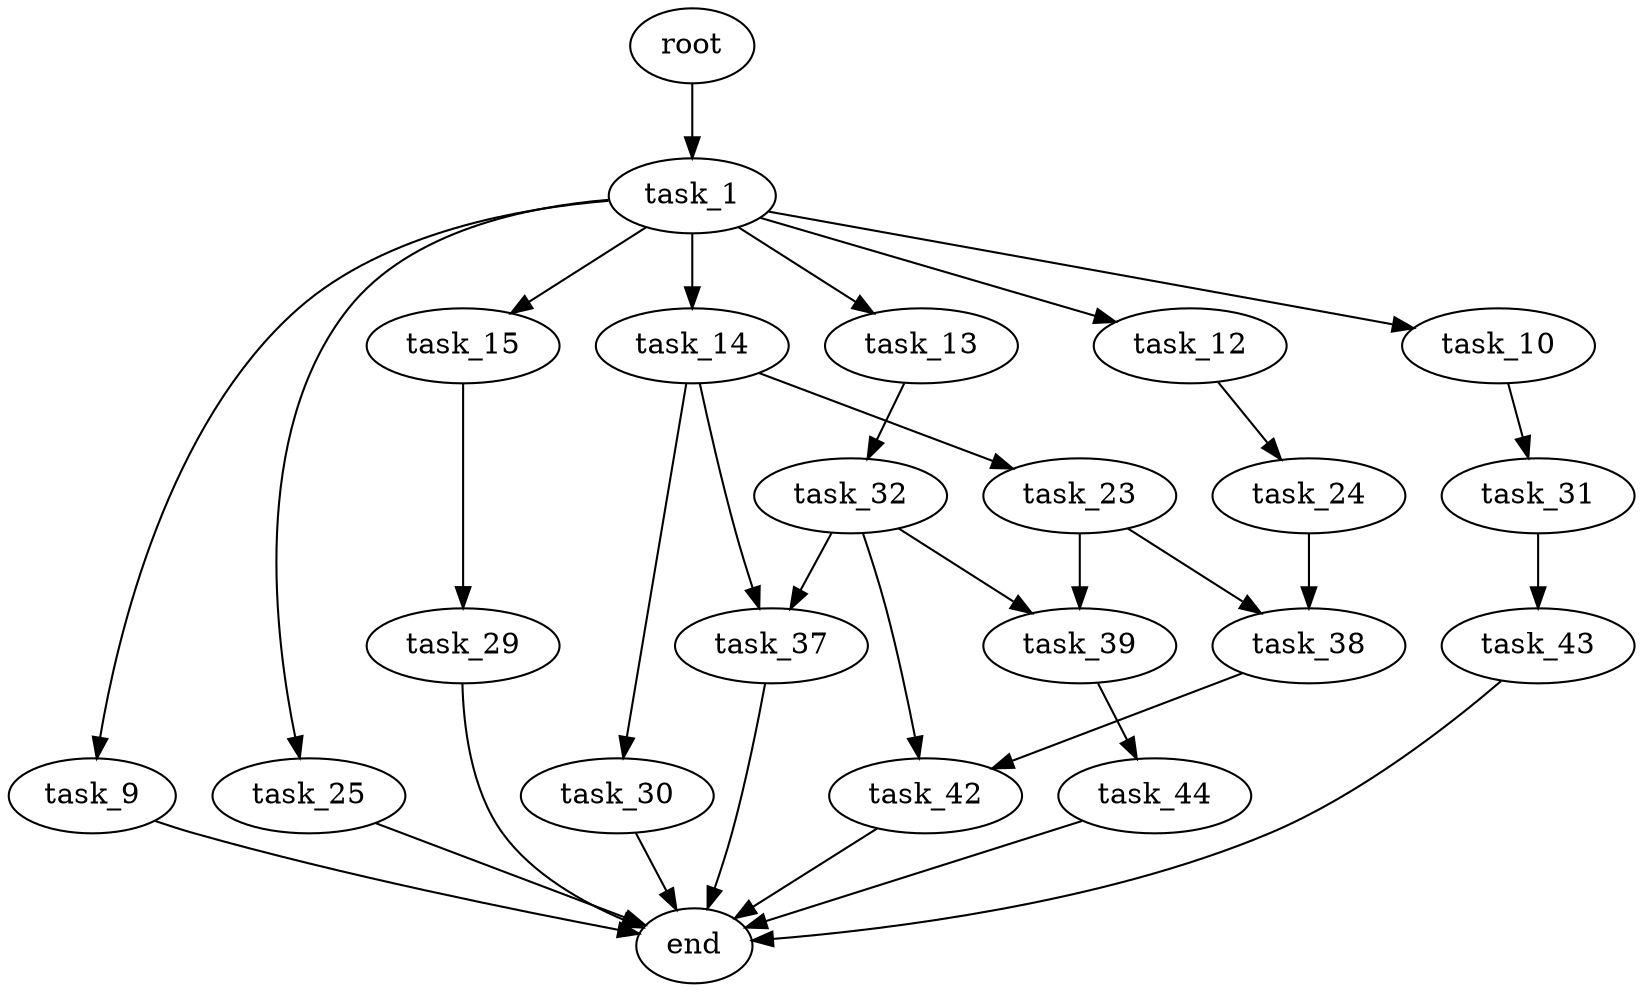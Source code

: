 digraph G {
  root [size="0.000000"];
  task_1 [size="231928233984.000000"];
  task_9 [size="68263471567.000000"];
  task_10 [size="5400603386.000000"];
  task_12 [size="11378228391.000000"];
  task_13 [size="1073741824000.000000"];
  task_14 [size="1073741824000.000000"];
  task_15 [size="126690093839.000000"];
  task_23 [size="14187021308.000000"];
  task_24 [size="368293445632.000000"];
  task_25 [size="28991029248.000000"];
  task_29 [size="68719476736.000000"];
  task_30 [size="134217728000.000000"];
  task_31 [size="165939740030.000000"];
  task_32 [size="368293445632.000000"];
  task_37 [size="141136402096.000000"];
  task_38 [size="655439568958.000000"];
  task_39 [size="231928233984.000000"];
  task_42 [size="30146349352.000000"];
  task_43 [size="28820072745.000000"];
  task_44 [size="231928233984.000000"];
  end [size="0.000000"];

  root -> task_1 [size="1.000000"];
  task_1 -> task_9 [size="301989888.000000"];
  task_1 -> task_10 [size="301989888.000000"];
  task_1 -> task_12 [size="301989888.000000"];
  task_1 -> task_13 [size="301989888.000000"];
  task_1 -> task_14 [size="301989888.000000"];
  task_1 -> task_15 [size="301989888.000000"];
  task_1 -> task_25 [size="301989888.000000"];
  task_9 -> end [size="1.000000"];
  task_10 -> task_31 [size="301989888.000000"];
  task_12 -> task_24 [size="411041792.000000"];
  task_13 -> task_32 [size="838860800.000000"];
  task_14 -> task_23 [size="838860800.000000"];
  task_14 -> task_30 [size="838860800.000000"];
  task_14 -> task_37 [size="838860800.000000"];
  task_15 -> task_29 [size="411041792.000000"];
  task_23 -> task_38 [size="411041792.000000"];
  task_23 -> task_39 [size="411041792.000000"];
  task_24 -> task_38 [size="411041792.000000"];
  task_25 -> end [size="1.000000"];
  task_29 -> end [size="1.000000"];
  task_30 -> end [size="1.000000"];
  task_31 -> task_43 [size="301989888.000000"];
  task_32 -> task_37 [size="411041792.000000"];
  task_32 -> task_39 [size="411041792.000000"];
  task_32 -> task_42 [size="411041792.000000"];
  task_37 -> end [size="1.000000"];
  task_38 -> task_42 [size="679477248.000000"];
  task_39 -> task_44 [size="301989888.000000"];
  task_42 -> end [size="1.000000"];
  task_43 -> end [size="1.000000"];
  task_44 -> end [size="1.000000"];
}
